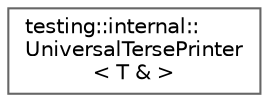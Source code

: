 digraph "クラス階層図"
{
 // LATEX_PDF_SIZE
  bgcolor="transparent";
  edge [fontname=Helvetica,fontsize=10,labelfontname=Helvetica,labelfontsize=10];
  node [fontname=Helvetica,fontsize=10,shape=box,height=0.2,width=0.4];
  rankdir="LR";
  Node0 [id="Node000000",label="testing::internal::\lUniversalTersePrinter\l\< T & \>",height=0.2,width=0.4,color="grey40", fillcolor="white", style="filled",URL="$classtesting_1_1internal_1_1_universal_terse_printer_3_01_t_01_6_01_4.html",tooltip=" "];
}
